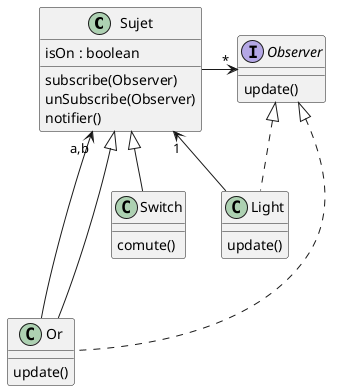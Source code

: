 @startuml
'https://plantuml.com/class-diagram

class Sujet{
    isOn : boolean
    subscribe(Observer)
    unSubscribe(Observer)
    notifier()
}

interface Observer {
    update()
}

Sujet -> "*" Observer

class Switch {
    comute()
}

Sujet <|-- Switch

class Or {
    update()
}

Sujet "a,b" <- Or
Sujet <|-- Or
Observer <|... Or

class Light {
    update()
}

Observer <|.. Light
Sujet "1" <- Light
@enduml
